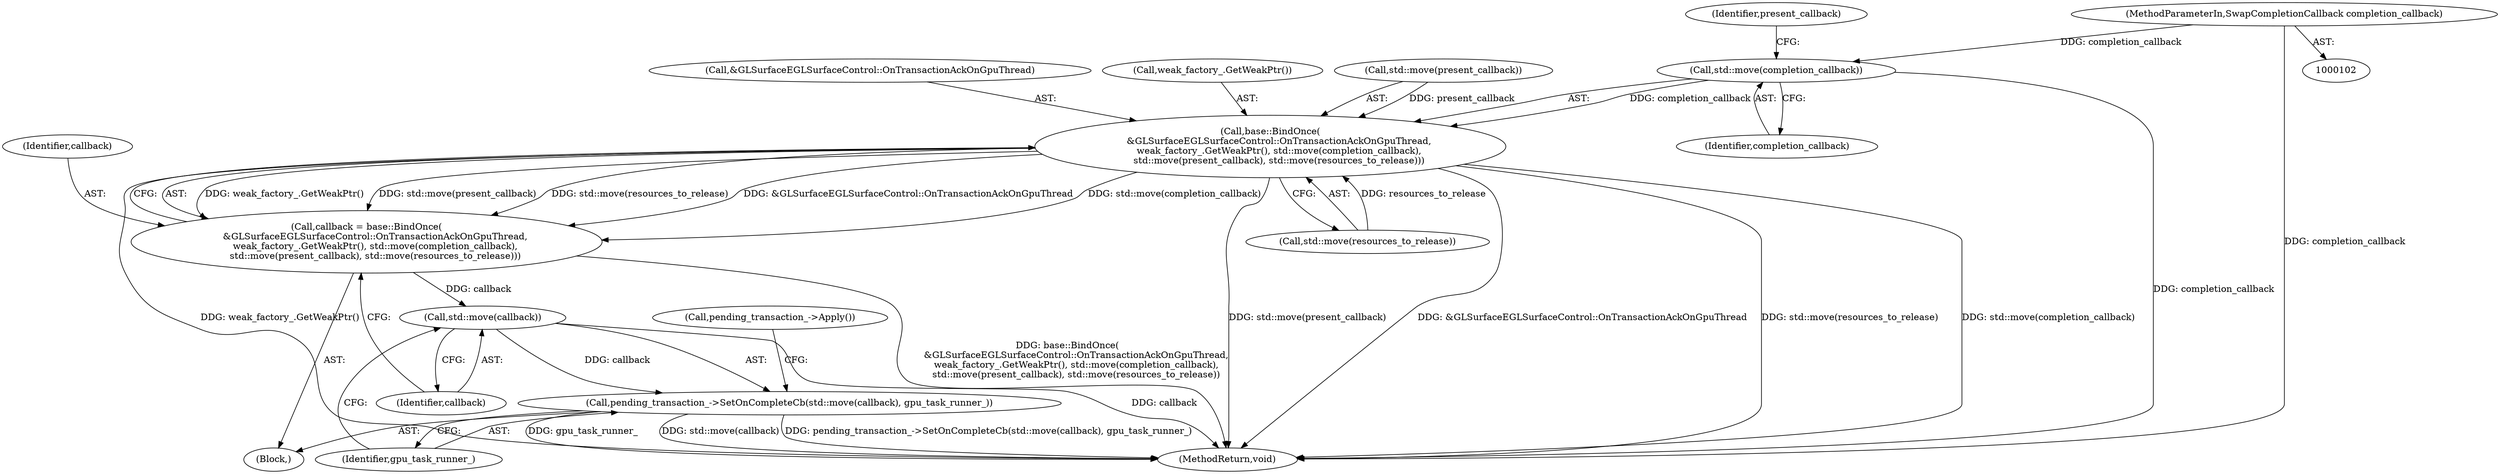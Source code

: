 digraph "0_Chrome_4afb628e068367d5b73440537555902cd12416f8_3@API" {
"1000163" [label="(Call,std::move(completion_callback))"];
"1000104" [label="(MethodParameterIn,SwapCompletionCallback completion_callback)"];
"1000159" [label="(Call,base::BindOnce(\n      &GLSurfaceEGLSurfaceControl::OnTransactionAckOnGpuThread,\n      weak_factory_.GetWeakPtr(), std::move(completion_callback),\n      std::move(present_callback), std::move(resources_to_release)))"];
"1000157" [label="(Call,callback = base::BindOnce(\n      &GLSurfaceEGLSurfaceControl::OnTransactionAckOnGpuThread,\n      weak_factory_.GetWeakPtr(), std::move(completion_callback),\n      std::move(present_callback), std::move(resources_to_release)))"];
"1000170" [label="(Call,std::move(callback))"];
"1000169" [label="(Call,pending_transaction_->SetOnCompleteCb(std::move(callback), gpu_task_runner_))"];
"1000171" [label="(Identifier,callback)"];
"1000169" [label="(Call,pending_transaction_->SetOnCompleteCb(std::move(callback), gpu_task_runner_))"];
"1000166" [label="(Identifier,present_callback)"];
"1000172" [label="(Identifier,gpu_task_runner_)"];
"1000104" [label="(MethodParameterIn,SwapCompletionCallback completion_callback)"];
"1000157" [label="(Call,callback = base::BindOnce(\n      &GLSurfaceEGLSurfaceControl::OnTransactionAckOnGpuThread,\n      weak_factory_.GetWeakPtr(), std::move(completion_callback),\n      std::move(present_callback), std::move(resources_to_release)))"];
"1000167" [label="(Call,std::move(resources_to_release))"];
"1000160" [label="(Call,&GLSurfaceEGLSurfaceControl::OnTransactionAckOnGpuThread)"];
"1000162" [label="(Call,weak_factory_.GetWeakPtr())"];
"1000170" [label="(Call,std::move(callback))"];
"1000106" [label="(Block,)"];
"1000173" [label="(Call,pending_transaction_->Apply())"];
"1000183" [label="(MethodReturn,void)"];
"1000158" [label="(Identifier,callback)"];
"1000159" [label="(Call,base::BindOnce(\n      &GLSurfaceEGLSurfaceControl::OnTransactionAckOnGpuThread,\n      weak_factory_.GetWeakPtr(), std::move(completion_callback),\n      std::move(present_callback), std::move(resources_to_release)))"];
"1000165" [label="(Call,std::move(present_callback))"];
"1000164" [label="(Identifier,completion_callback)"];
"1000163" [label="(Call,std::move(completion_callback))"];
"1000163" -> "1000159"  [label="AST: "];
"1000163" -> "1000164"  [label="CFG: "];
"1000164" -> "1000163"  [label="AST: "];
"1000166" -> "1000163"  [label="CFG: "];
"1000163" -> "1000183"  [label="DDG: completion_callback"];
"1000163" -> "1000159"  [label="DDG: completion_callback"];
"1000104" -> "1000163"  [label="DDG: completion_callback"];
"1000104" -> "1000102"  [label="AST: "];
"1000104" -> "1000183"  [label="DDG: completion_callback"];
"1000159" -> "1000157"  [label="AST: "];
"1000159" -> "1000167"  [label="CFG: "];
"1000160" -> "1000159"  [label="AST: "];
"1000162" -> "1000159"  [label="AST: "];
"1000165" -> "1000159"  [label="AST: "];
"1000167" -> "1000159"  [label="AST: "];
"1000157" -> "1000159"  [label="CFG: "];
"1000159" -> "1000183"  [label="DDG: &GLSurfaceEGLSurfaceControl::OnTransactionAckOnGpuThread"];
"1000159" -> "1000183"  [label="DDG: std::move(resources_to_release)"];
"1000159" -> "1000183"  [label="DDG: std::move(completion_callback)"];
"1000159" -> "1000183"  [label="DDG: weak_factory_.GetWeakPtr()"];
"1000159" -> "1000183"  [label="DDG: std::move(present_callback)"];
"1000159" -> "1000157"  [label="DDG: weak_factory_.GetWeakPtr()"];
"1000159" -> "1000157"  [label="DDG: std::move(present_callback)"];
"1000159" -> "1000157"  [label="DDG: std::move(resources_to_release)"];
"1000159" -> "1000157"  [label="DDG: &GLSurfaceEGLSurfaceControl::OnTransactionAckOnGpuThread"];
"1000159" -> "1000157"  [label="DDG: std::move(completion_callback)"];
"1000165" -> "1000159"  [label="DDG: present_callback"];
"1000167" -> "1000159"  [label="DDG: resources_to_release"];
"1000157" -> "1000106"  [label="AST: "];
"1000158" -> "1000157"  [label="AST: "];
"1000171" -> "1000157"  [label="CFG: "];
"1000157" -> "1000183"  [label="DDG: base::BindOnce(\n      &GLSurfaceEGLSurfaceControl::OnTransactionAckOnGpuThread,\n      weak_factory_.GetWeakPtr(), std::move(completion_callback),\n      std::move(present_callback), std::move(resources_to_release))"];
"1000157" -> "1000170"  [label="DDG: callback"];
"1000170" -> "1000169"  [label="AST: "];
"1000170" -> "1000171"  [label="CFG: "];
"1000171" -> "1000170"  [label="AST: "];
"1000172" -> "1000170"  [label="CFG: "];
"1000170" -> "1000183"  [label="DDG: callback"];
"1000170" -> "1000169"  [label="DDG: callback"];
"1000169" -> "1000106"  [label="AST: "];
"1000169" -> "1000172"  [label="CFG: "];
"1000172" -> "1000169"  [label="AST: "];
"1000173" -> "1000169"  [label="CFG: "];
"1000169" -> "1000183"  [label="DDG: pending_transaction_->SetOnCompleteCb(std::move(callback), gpu_task_runner_)"];
"1000169" -> "1000183"  [label="DDG: gpu_task_runner_"];
"1000169" -> "1000183"  [label="DDG: std::move(callback)"];
}
